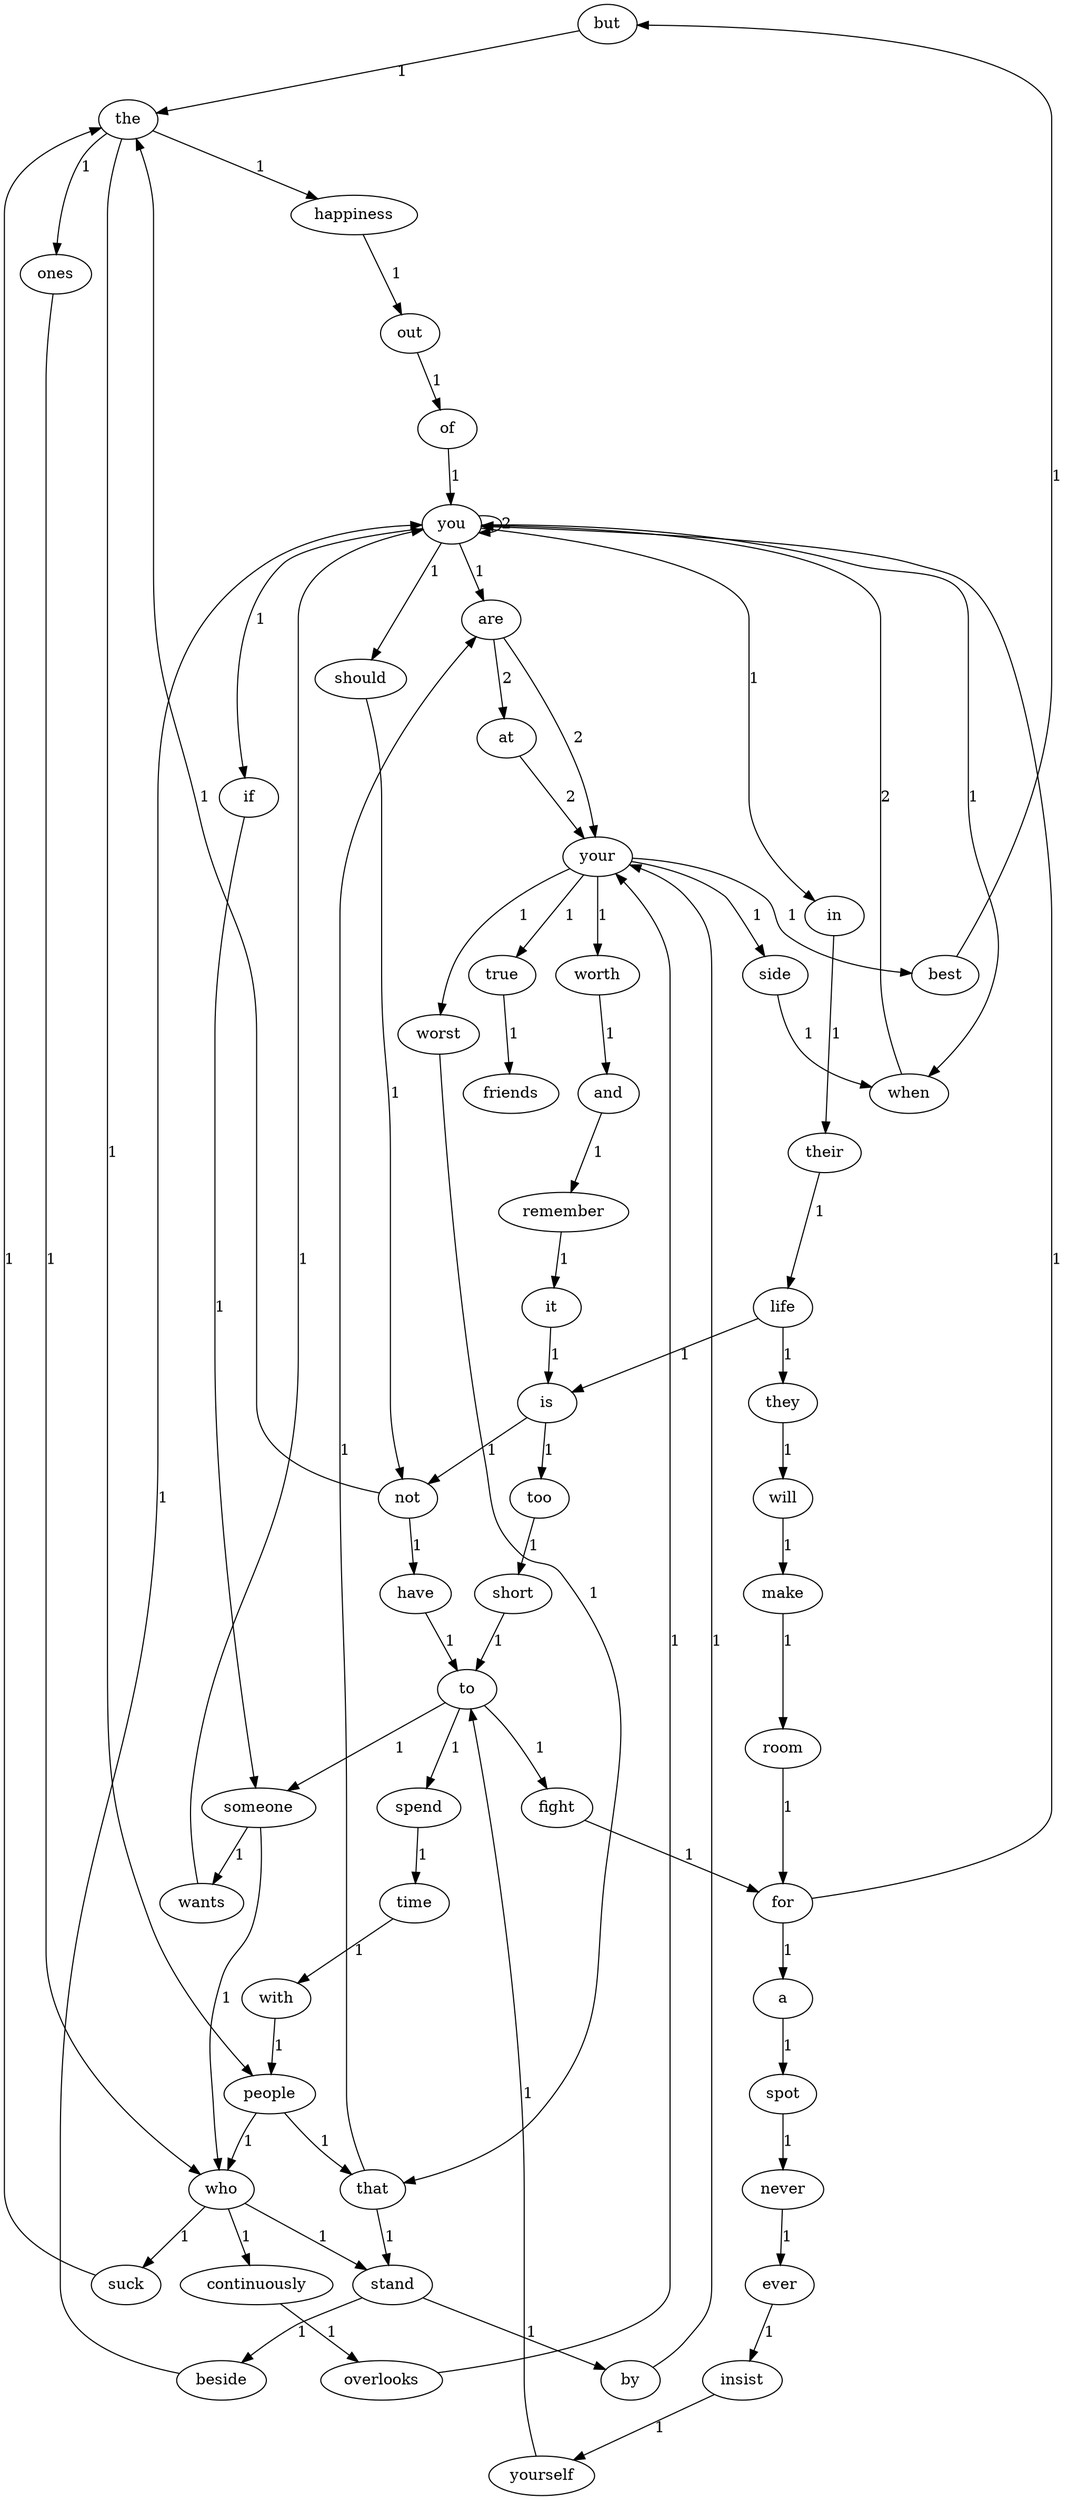 digraph abc{but->the[label="1"];your->true[label="1"];your->worst[label="1"];your->best[label="1"];your->worth[label="1"];your->side[label="1"];when->you[label="2"];that->are[label="1"];that->stand[label="1"];should->not[label="1"];yourself->to[label="1"];overlooks->your[label="1"];beside->you[label="1"];if->someone[label="1"];you->are[label="1"];you->when[label="1"];you->should[label="1"];you->if[label="1"];you->you[label="2"];you->in[label="1"];they->will[label="1"];in->their[label="1"];is->not[label="1"];is->too[label="1"];it->is[label="1"];insist->yourself[label="1"];never->ever[label="1"];ever->insist[label="1"];at->your[label="2"];spot->never[label="1"];true->friends[label="1"];worst->that[label="1"];who->suck[label="1"];who->stand[label="1"];who->continuously[label="1"];for->you[label="1"];for->a[label="1"];their->life[label="1"];best->but[label="1"];life->they[label="1"];life->is[label="1"];out->of[label="1"];worth->and[label="1"];remember->it[label="1"];not->the[label="1"];not->have[label="1"];too->short[label="1"];happiness->out[label="1"];are->your[label="2"];are->at[label="2"];and->remember[label="1"];spend->time[label="1"];of->you[label="1"];by->your[label="1"];have->to[label="1"];wants->you[label="1"];stand->by[label="1"];stand->beside[label="1"];make->room[label="1"];fight->for[label="1"];a->spot[label="1"];side->when[label="1"];will->make[label="1"];continuously->overlooks[label="1"];people->that[label="1"];people->who[label="1"];room->for[label="1"];the->happiness[label="1"];the->ones[label="1"];the->people[label="1"];with->people[label="1"];someone->who[label="1"];someone->wants[label="1"];short->to[label="1"];ones->who[label="1"];to->spend[label="1"];to->someone[label="1"];to->fight[label="1"];time->with[label="1"];suck->the[label="1"];}